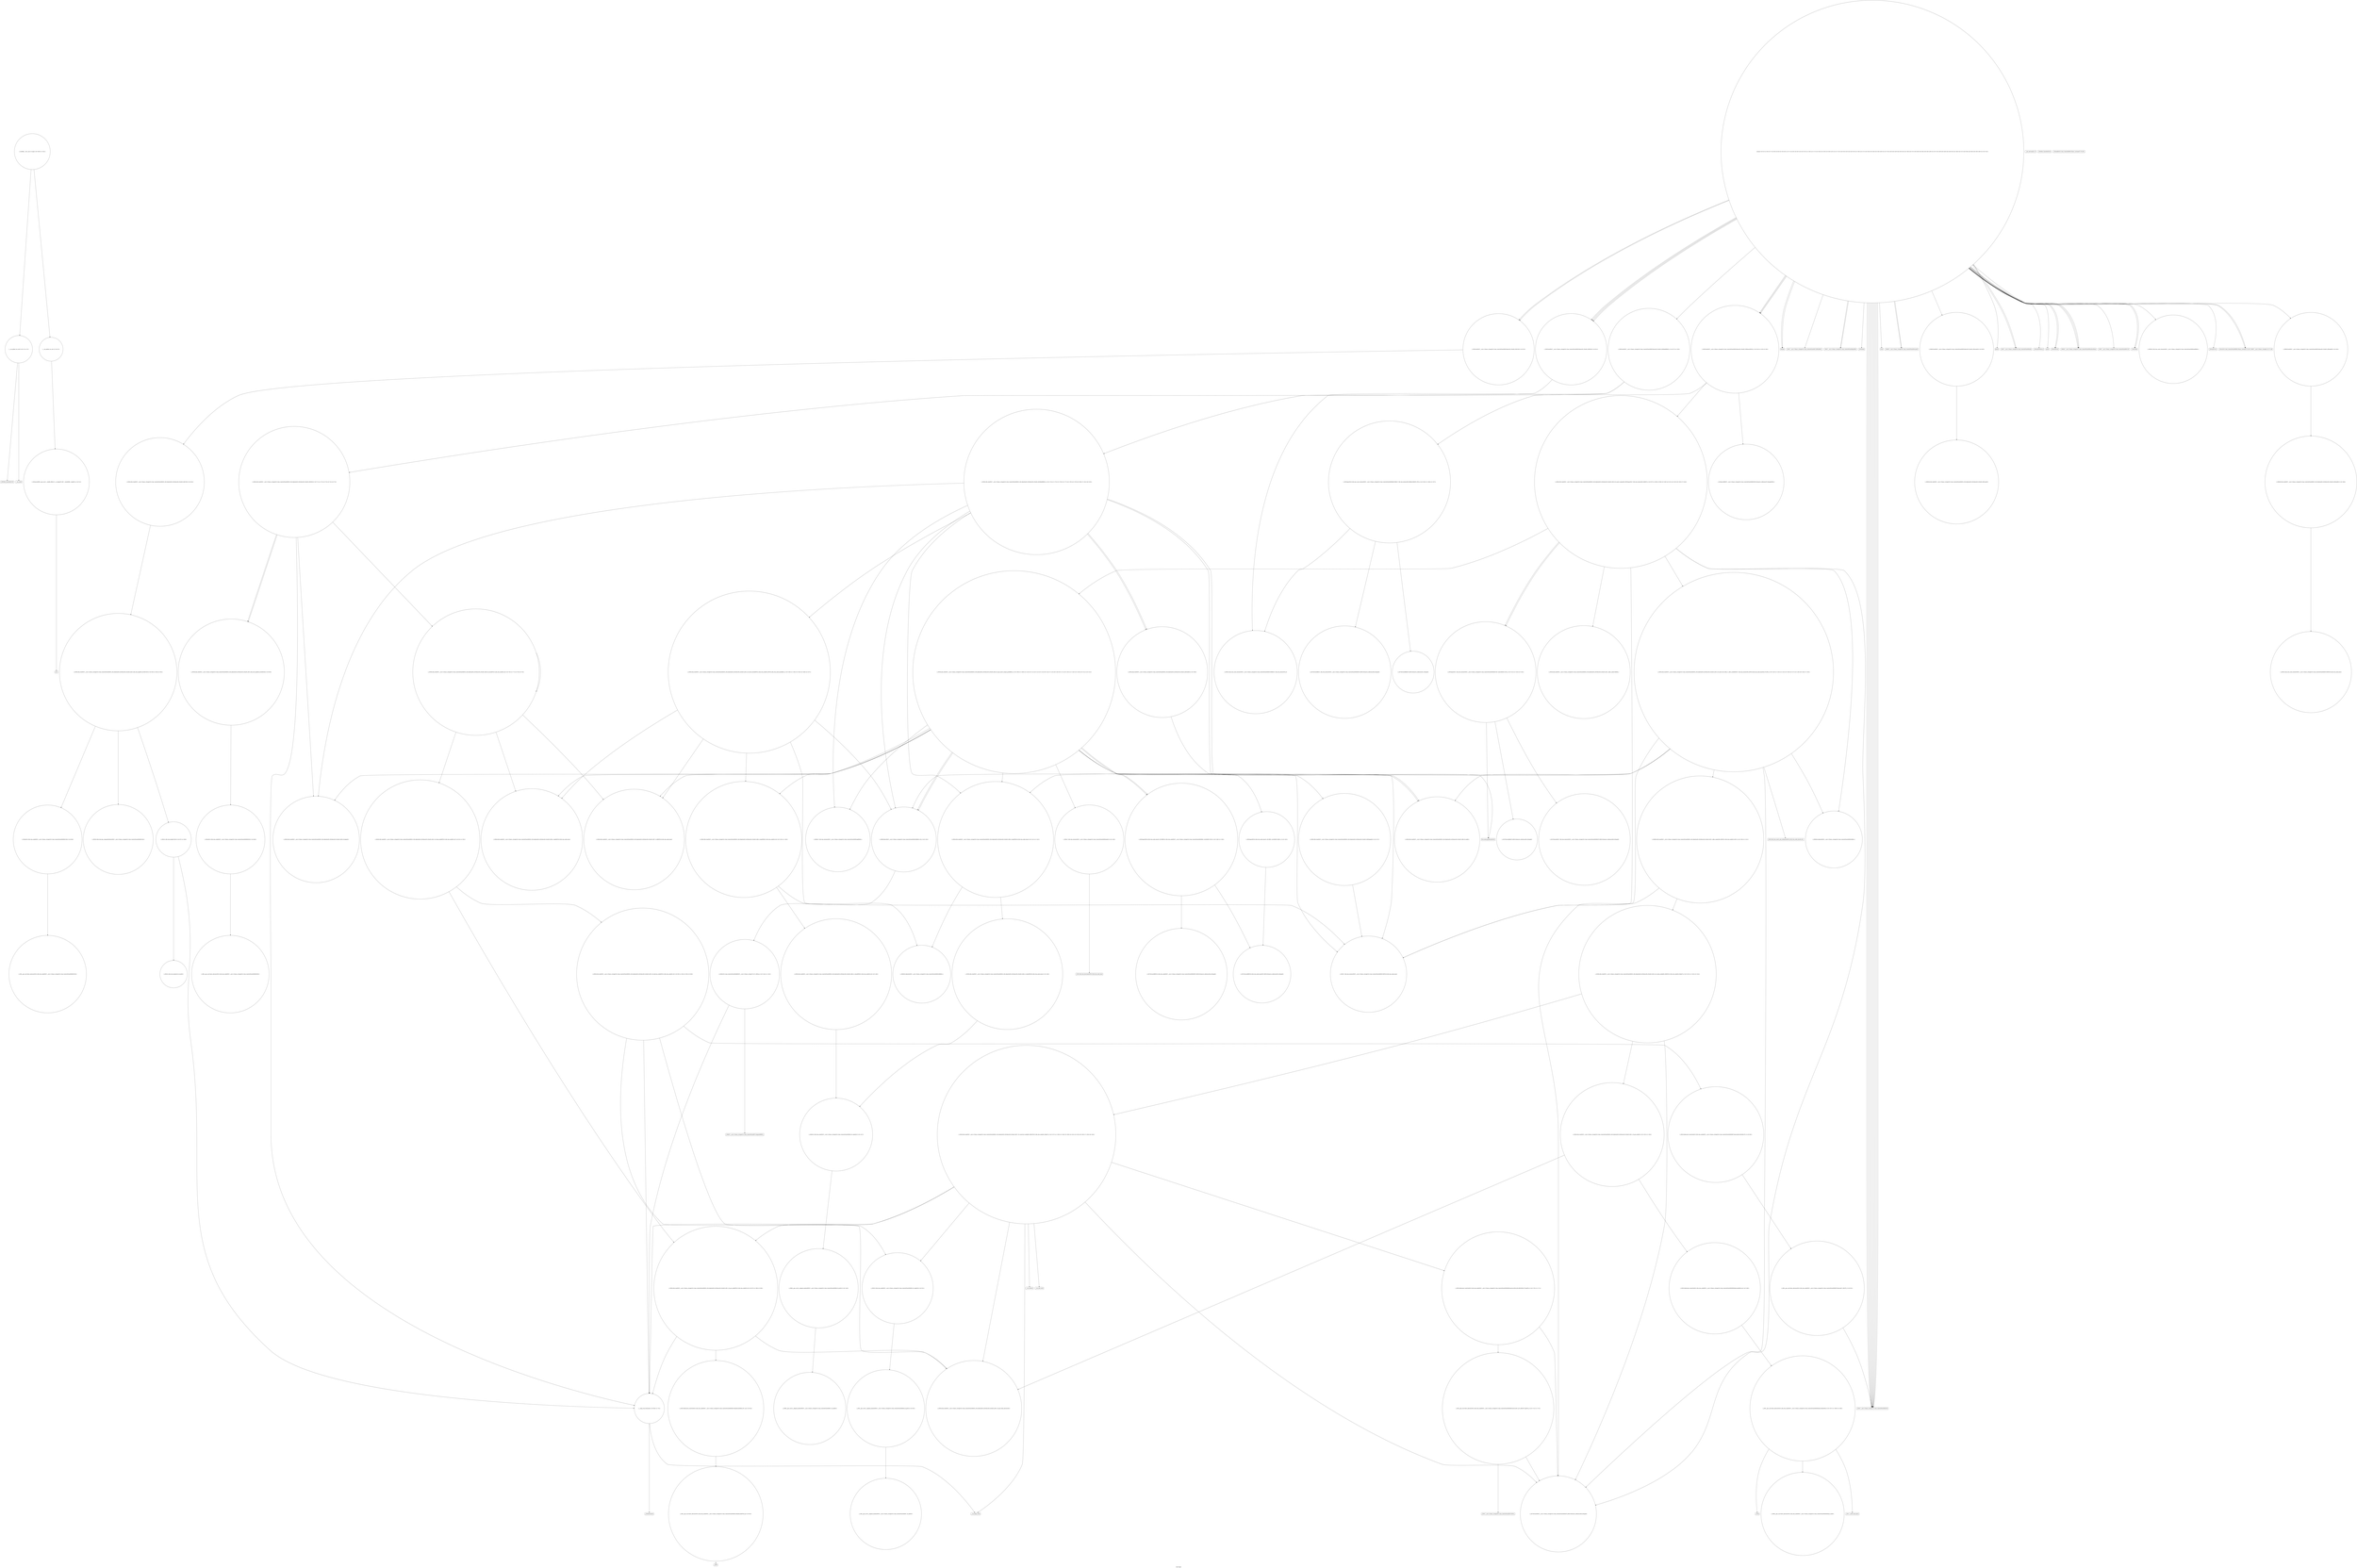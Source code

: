 digraph "Call Graph" {
	label="Call Graph";

	Node0x5605633444c0 [shape=record,shape=circle,label="{__cxx_global_var_init|{<s0>1|<s1>2}}"];
	Node0x5605633444c0:s0 -> Node0x560563344540[color=black];
	Node0x5605633444c0:s1 -> Node0x5605635314b0[color=black];
	Node0x560563535050 [shape=record,shape=circle,label="{_ZSt7forwardIRPSt13_Rb_tree_nodeINSt7__cxx1112basic_stringIcSt11char_traitsIcESaIcEEEEEOT_RNSt16remove_referenceISA_E4typeE}"];
	Node0x5605635316b0 [shape=record,shape=Mrecord,label="{freopen}"];
	Node0x560563532bb0 [shape=record,shape=circle,label="{_ZNSt8_Rb_treeINSt7__cxx1112basic_stringIcSt11char_traitsIcESaIcEEES5_St9_IdentityIS5_ESt4lessIS5_ESaIS5_EE11_M_get_nodeEv|{<s0>155|<s1>156}}"];
	Node0x560563532bb0:s0 -> Node0x560563533e50[color=black];
	Node0x560563532bb0:s1 -> Node0x560563532cb0[color=black];
	Node0x560563531a30 [shape=record,shape=Mrecord,label="{_ZNSt7__cxx1112basic_stringIcSt11char_traitsIcESaIcEEC1EPKcRKS3_}"];
	Node0x560563532f30 [shape=record,shape=circle,label="{_ZNSt16allocator_traitsISaISt13_Rb_tree_nodeINSt7__cxx1112basic_stringIcSt11char_traitsIcESaIcEEEEEE9constructIS6_JS6_EEEvRS8_PT_DpOT0_|{<s0>170|<s1>171}}"];
	Node0x560563532f30:s0 -> Node0x5605635346d0[color=black];
	Node0x560563532f30:s1 -> Node0x5605635330b0[color=black];
	Node0x560563531db0 [shape=record,shape=Mrecord,label="{_ZNSt7__cxx1112basic_stringIcSt11char_traitsIcESaIcEEpLEPKc}"];
	Node0x5605635332b0 [shape=record,shape=circle,label="{_ZSt7forwardIbEOT_RNSt16remove_referenceIS0_E4typeE}"];
	Node0x560563532130 [shape=record,shape=Mrecord,label="{_ZNSolsEm}"];
	Node0x560563533630 [shape=record,shape=circle,label="{_ZNKSt8_Rb_treeINSt7__cxx1112basic_stringIcSt11char_traitsIcESaIcEEES5_St9_IdentityIS5_ESt4lessIS5_ESaIS5_EE3endEv|{<s0>189}}"];
	Node0x560563533630:s0 -> Node0x5605635336b0[color=black];
	Node0x5605635324b0 [shape=record,shape=circle,label="{_ZNSt8_Rb_treeINSt7__cxx1112basic_stringIcSt11char_traitsIcESaIcEEES5_St9_IdentityIS5_ESt4lessIS5_ESaIS5_EE13_Rb_tree_implIS9_Lb1EEC2Ev|{<s0>63|<s1>64|<s2>65}}"];
	Node0x5605635324b0:s0 -> Node0x560563532530[color=black];
	Node0x5605635324b0:s1 -> Node0x5605635325b0[color=black];
	Node0x5605635324b0:s2 -> Node0x560563532630[color=black];
	Node0x560563532830 [shape=record,shape=Mrecord,label="{__cxa_begin_catch}"];
	Node0x560563533bd0 [shape=record,shape=circle,label="{_ZNSt8_Rb_treeINSt7__cxx1112basic_stringIcSt11char_traitsIcESaIcEEES5_St9_IdentityIS5_ESt4lessIS5_ESaIS5_EE7_S_leftEPSt18_Rb_tree_node_base}"];
	Node0x560563533f50 [shape=record,shape=circle,label="{_ZN9__gnu_cxx13new_allocatorISt13_Rb_tree_nodeINSt7__cxx1112basic_stringIcSt11char_traitsIcESaIcEEEEE7destroyIS7_EEvPT_|{<s0>92}}"];
	Node0x560563533f50:s0 -> Node0x560563531b30[color=black];
	Node0x5605635342d0 [shape=record,shape=circle,label="{_ZN9__gnu_cxx13new_allocatorISt13_Rb_tree_nodeINSt7__cxx1112basic_stringIcSt11char_traitsIcESaIcEEEEED2Ev}"];
	Node0x560563534650 [shape=record,shape=circle,label="{_ZNSt8_Rb_treeINSt7__cxx1112basic_stringIcSt11char_traitsIcESaIcEEES5_St9_IdentityIS5_ESt4lessIS5_ESaIS5_EE10_M_insert_IS5_NSB_11_Alloc_nodeEEESt17_Rb_tree_iteratorIS5_EPSt18_Rb_tree_node_baseSH_OT_RT0_|{<s0>123|<s1>124|<s2>125|<s3>126|<s4>127|<s5>128|<s6>129|<s7>130}}"];
	Node0x560563534650:s0 -> Node0x560563534850[color=black];
	Node0x560563534650:s1 -> Node0x560563534550[color=black];
	Node0x560563534650:s2 -> Node0x560563534bd0[color=black];
	Node0x560563534650:s3 -> Node0x5605635348d0[color=black];
	Node0x560563534650:s4 -> Node0x5605635346d0[color=black];
	Node0x560563534650:s5 -> Node0x560563535250[color=black];
	Node0x560563534650:s6 -> Node0x5605635352d0[color=black];
	Node0x560563534650:s7 -> Node0x5605635347d0[color=black];
	Node0x5605635349d0 [shape=record,shape=circle,label="{_ZNKSt17_Rb_tree_iteratorINSt7__cxx1112basic_stringIcSt11char_traitsIcESaIcEEEEeqERKS6_}"];
	Node0x560563534d50 [shape=record,shape=Mrecord,label="{_ZNKSt7__cxx1112basic_stringIcSt11char_traitsIcESaIcEE7compareERKS4_}"];
	Node0x560563344540 [shape=record,shape=Mrecord,label="{_ZNSt8ios_base4InitC1Ev}"];
	Node0x5605635350d0 [shape=record,shape=circle,label="{_ZSt7forwardIRPSt18_Rb_tree_node_baseEOT_RNSt16remove_referenceIS3_E4typeE}"];
	Node0x560563531730 [shape=record,shape=Mrecord,label="{scanf}"];
	Node0x560563532c30 [shape=record,shape=circle,label="{_ZNSt8_Rb_treeINSt7__cxx1112basic_stringIcSt11char_traitsIcESaIcEEES5_St9_IdentityIS5_ESt4lessIS5_ESaIS5_EE17_M_construct_nodeIJS5_EEEvPSt13_Rb_tree_nodeIS5_EDpOT_|{<s0>157|<s1>158|<s2>159|<s3>160|<s4>161|<s5>162|<s6>163|<s7>164|<s8>165}}"];
	Node0x560563532c30:s0 -> Node0x560563533e50[color=black];
	Node0x560563532c30:s1 -> Node0x560563533ed0[color=black];
	Node0x560563532c30:s2 -> Node0x5605635346d0[color=black];
	Node0x560563532c30:s3 -> Node0x560563532f30[color=black];
	Node0x560563532c30:s4 -> Node0x560563532830[color=black];
	Node0x560563532c30:s5 -> Node0x560563533d50[color=black];
	Node0x560563532c30:s6 -> Node0x560563532fb0[color=black];
	Node0x560563532c30:s7 -> Node0x560563533030[color=black];
	Node0x560563532c30:s8 -> Node0x5605635327b0[color=black];
	Node0x560563531ab0 [shape=record,shape=Mrecord,label="{__gxx_personality_v0}"];
	Node0x560563532fb0 [shape=record,shape=Mrecord,label="{__cxa_rethrow}"];
	Node0x560563531e30 [shape=record,shape=Mrecord,label="{_ZNKSt7__cxx1112basic_stringIcSt11char_traitsIcESaIcEE4sizeEv}"];
	Node0x560563533330 [shape=record,shape=circle,label="{_ZSt7forwardIRSt17_Rb_tree_iteratorINSt7__cxx1112basic_stringIcSt11char_traitsIcESaIcEEEEEOT_RNSt16remove_referenceIS9_E4typeE}"];
	Node0x5605635321b0 [shape=record,shape=circle,label="{_ZNKSt3setINSt7__cxx1112basic_stringIcSt11char_traitsIcESaIcEEESt4lessIS5_ESaIS5_EE4sizeEv|{<s0>60}}"];
	Node0x5605635321b0:s0 -> Node0x560563533730[color=black];
	Node0x5605635336b0 [shape=record,shape=circle,label="{_ZNSt23_Rb_tree_const_iteratorINSt7__cxx1112basic_stringIcSt11char_traitsIcESaIcEEEEC2EPKSt18_Rb_tree_node_base}"];
	Node0x560563532530 [shape=record,shape=circle,label="{_ZNSaISt13_Rb_tree_nodeINSt7__cxx1112basic_stringIcSt11char_traitsIcESaIcEEEEEC2Ev|{<s0>66}}"];
	Node0x560563532530:s0 -> Node0x5605635326b0[color=black];
	Node0x5605635328b0 [shape=record,shape=Mrecord,label="{_ZSt9terminatev}"];
	Node0x560563533c50 [shape=record,shape=circle,label="{_ZNSt8_Rb_treeINSt7__cxx1112basic_stringIcSt11char_traitsIcESaIcEEES5_St9_IdentityIS5_ESt4lessIS5_ESaIS5_EE12_M_drop_nodeEPSt13_Rb_tree_nodeIS5_E|{<s0>81|<s1>82}}"];
	Node0x560563533c50:s0 -> Node0x560563533cd0[color=black];
	Node0x560563533c50:s1 -> Node0x560563533d50[color=black];
	Node0x560563533fd0 [shape=record,shape=circle,label="{_ZN9__gnu_cxx16__aligned_membufINSt7__cxx1112basic_stringIcSt11char_traitsIcESaIcEEEE6_M_ptrEv|{<s0>93}}"];
	Node0x560563533fd0:s0 -> Node0x560563534050[color=black];
	Node0x560563534350 [shape=record,shape=circle,label="{_ZNSt8_Rb_treeINSt7__cxx1112basic_stringIcSt11char_traitsIcESaIcEEES5_St9_IdentityIS5_ESt4lessIS5_ESaIS5_EE16_M_insert_uniqueIS5_EESt4pairISt17_Rb_tree_iteratorIS5_EbEOT_|{<s0>97|<s1>98|<s2>99|<s3>100|<s4>101|<s5>102|<s6>103|<s7>104}}"];
	Node0x560563534350:s0 -> Node0x560563534550[color=black];
	Node0x560563534350:s1 -> Node0x5605635344d0[color=black];
	Node0x560563534350:s2 -> Node0x5605635345d0[color=black];
	Node0x560563534350:s3 -> Node0x5605635346d0[color=black];
	Node0x560563534350:s4 -> Node0x560563534650[color=black];
	Node0x560563534350:s5 -> Node0x560563534750[color=black];
	Node0x560563534350:s6 -> Node0x5605635347d0[color=black];
	Node0x560563534350:s7 -> Node0x560563534750[color=black];
	Node0x5605635346d0 [shape=record,shape=circle,label="{_ZSt7forwardINSt7__cxx1112basic_stringIcSt11char_traitsIcESaIcEEEEOT_RNSt16remove_referenceIS6_E4typeE}"];
	Node0x560563534a50 [shape=record,shape=circle,label="{_ZNSt8_Rb_treeINSt7__cxx1112basic_stringIcSt11char_traitsIcESaIcEEES5_St9_IdentityIS5_ESt4lessIS5_ESaIS5_EE5beginEv|{<s0>137}}"];
	Node0x560563534a50:s0 -> Node0x5605635347d0[color=black];
	Node0x560563534dd0 [shape=record,shape=circle,label="{_ZNKSt9_IdentityINSt7__cxx1112basic_stringIcSt11char_traitsIcESaIcEEEEclERKS5_}"];
	Node0x560563531430 [shape=record,shape=Mrecord,label="{_ZNSt8ios_base4InitD1Ev}"];
	Node0x560563535150 [shape=record,shape=Mrecord,label="{_ZSt18_Rb_tree_decrementPSt18_Rb_tree_node_base}"];
	Node0x5605635317b0 [shape=record,shape=Mrecord,label="{fprintf}"];
	Node0x560563532cb0 [shape=record,shape=circle,label="{_ZNSt16allocator_traitsISaISt13_Rb_tree_nodeINSt7__cxx1112basic_stringIcSt11char_traitsIcESaIcEEEEEE8allocateERS8_m|{<s0>166}}"];
	Node0x560563532cb0:s0 -> Node0x560563532d30[color=black];
	Node0x560563531b30 [shape=record,shape=Mrecord,label="{_ZNSt7__cxx1112basic_stringIcSt11char_traitsIcESaIcEED1Ev}"];
	Node0x560563533030 [shape=record,shape=Mrecord,label="{__cxa_end_catch}"];
	Node0x560563531eb0 [shape=record,shape=Mrecord,label="{_ZNSt7__cxx1112basic_stringIcSt11char_traitsIcESaIcEEixEm}"];
	Node0x5605635333b0 [shape=record,shape=circle,label="{_ZNSt23_Rb_tree_const_iteratorINSt7__cxx1112basic_stringIcSt11char_traitsIcESaIcEEEEC2ERKSt17_Rb_tree_iteratorIS5_E}"];
	Node0x560563532230 [shape=record,shape=Mrecord,label="{_ZNSolsEPFRSoS_E}"];
	Node0x560563533730 [shape=record,shape=circle,label="{_ZNKSt8_Rb_treeINSt7__cxx1112basic_stringIcSt11char_traitsIcESaIcEEES5_St9_IdentityIS5_ESt4lessIS5_ESaIS5_EE4sizeEv}"];
	Node0x5605635325b0 [shape=record,shape=circle,label="{_ZNSt20_Rb_tree_key_compareISt4lessINSt7__cxx1112basic_stringIcSt11char_traitsIcESaIcEEEEEC2Ev}"];
	Node0x560563532930 [shape=record,shape=circle,label="{_ZNSt8_Rb_treeINSt7__cxx1112basic_stringIcSt11char_traitsIcESaIcEEES5_St9_IdentityIS5_ESt4lessIS5_ESaIS5_EED2Ev|{<s0>71|<s1>72|<s2>73|<s3>74|<s4>75}}"];
	Node0x560563532930:s0 -> Node0x560563532a30[color=black];
	Node0x560563532930:s1 -> Node0x5605635329b0[color=black];
	Node0x560563532930:s2 -> Node0x560563532ab0[color=black];
	Node0x560563532930:s3 -> Node0x560563532ab0[color=black];
	Node0x560563532930:s4 -> Node0x5605635327b0[color=black];
	Node0x560563533cd0 [shape=record,shape=circle,label="{_ZNSt8_Rb_treeINSt7__cxx1112basic_stringIcSt11char_traitsIcESaIcEEES5_St9_IdentityIS5_ESt4lessIS5_ESaIS5_EE15_M_destroy_nodeEPSt13_Rb_tree_nodeIS5_E|{<s0>83|<s1>84|<s2>85|<s3>86}}"];
	Node0x560563533cd0:s0 -> Node0x560563533e50[color=black];
	Node0x560563533cd0:s1 -> Node0x560563533ed0[color=black];
	Node0x560563533cd0:s2 -> Node0x560563533dd0[color=black];
	Node0x560563533cd0:s3 -> Node0x5605635327b0[color=black];
	Node0x560563534050 [shape=record,shape=circle,label="{_ZN9__gnu_cxx16__aligned_membufINSt7__cxx1112basic_stringIcSt11char_traitsIcESaIcEEEE7_M_addrEv}"];
	Node0x5605635343d0 [shape=record,shape=circle,label="{_ZSt4moveIRNSt7__cxx1112basic_stringIcSt11char_traitsIcESaIcEEEEONSt16remove_referenceIT_E4typeEOS8_}"];
	Node0x560563534750 [shape=record,shape=circle,label="{_ZNSt4pairISt17_Rb_tree_iteratorINSt7__cxx1112basic_stringIcSt11char_traitsIcESaIcEEEEbEC2IS7_bLb1EEEOT_OT0_|{<s0>131|<s1>132|<s2>133}}"];
	Node0x560563534750:s0 -> Node0x5605635331b0[color=black];
	Node0x560563534750:s1 -> Node0x560563533230[color=black];
	Node0x560563534750:s2 -> Node0x5605635332b0[color=black];
	Node0x560563534ad0 [shape=record,shape=circle,label="{_ZNSt4pairIPSt18_Rb_tree_node_baseS1_EC2IRPSt13_Rb_tree_nodeINSt7__cxx1112basic_stringIcSt11char_traitsIcESaIcEEEERS1_Lb1EEEOT_OT0_|{<s0>138|<s1>139}}"];
	Node0x560563534ad0:s0 -> Node0x560563535050[color=black];
	Node0x560563534ad0:s1 -> Node0x5605635350d0[color=black];
	Node0x560563534e50 [shape=record,shape=circle,label="{_ZNSt8_Rb_treeINSt7__cxx1112basic_stringIcSt11char_traitsIcESaIcEEES5_St9_IdentityIS5_ESt4lessIS5_ESaIS5_EE8_S_valueEPKSt13_Rb_tree_nodeIS5_E|{<s0>146}}"];
	Node0x560563534e50:s0 -> Node0x560563534ed0[color=black];
	Node0x5605635314b0 [shape=record,shape=Mrecord,label="{__cxa_atexit}"];
	Node0x5605635351d0 [shape=record,shape=circle,label="{_ZNSt8_Rb_treeINSt7__cxx1112basic_stringIcSt11char_traitsIcESaIcEEES5_St9_IdentityIS5_ESt4lessIS5_ESaIS5_EE8_S_valueEPKSt18_Rb_tree_node_base|{<s0>149}}"];
	Node0x5605635351d0:s0 -> Node0x560563534ed0[color=black];
	Node0x560563531830 [shape=record,shape=Mrecord,label="{printf}"];
	Node0x560563532d30 [shape=record,shape=circle,label="{_ZN9__gnu_cxx13new_allocatorISt13_Rb_tree_nodeINSt7__cxx1112basic_stringIcSt11char_traitsIcESaIcEEEEE8allocateEmPKv|{<s0>167|<s1>168|<s2>169}}"];
	Node0x560563532d30:s0 -> Node0x560563532db0[color=black];
	Node0x560563532d30:s1 -> Node0x560563532e30[color=black];
	Node0x560563532d30:s2 -> Node0x560563532eb0[color=black];
	Node0x560563531bb0 [shape=record,shape=Mrecord,label="{_ZNSaIcED1Ev}"];
	Node0x5605635330b0 [shape=record,shape=circle,label="{_ZN9__gnu_cxx13new_allocatorISt13_Rb_tree_nodeINSt7__cxx1112basic_stringIcSt11char_traitsIcESaIcEEEEE9constructIS7_JS7_EEEvPT_DpOT0_|{<s0>172|<s1>173}}"];
	Node0x5605635330b0:s0 -> Node0x5605635346d0[color=black];
	Node0x5605635330b0:s1 -> Node0x560563533130[color=black];
	Node0x560563531f30 [shape=record,shape=Mrecord,label="{_ZNKSt7__cxx1112basic_stringIcSt11char_traitsIcESaIcEE6substrEmm}"];
	Node0x560563533430 [shape=record,shape=circle,label="{_ZSt7forwardIRbEOT_RNSt16remove_referenceIS1_E4typeE}"];
	Node0x5605635322b0 [shape=record,shape=Mrecord,label="{_ZSt4endlIcSt11char_traitsIcEERSt13basic_ostreamIT_T0_ES6_}"];
	Node0x5605635337b0 [shape=record,shape=circle,label="{_GLOBAL__sub_I_jzd_0_0.cpp|{<s0>190|<s1>191}}"];
	Node0x5605635337b0:s0 -> Node0x5605633444c0[color=black];
	Node0x5605635337b0:s1 -> Node0x560563531530[color=black];
	Node0x560563532630 [shape=record,shape=circle,label="{_ZNSt15_Rb_tree_headerC2Ev|{<s0>67|<s1>68}}"];
	Node0x560563532630:s0 -> Node0x560563532730[color=black];
	Node0x560563532630:s1 -> Node0x5605635327b0[color=black];
	Node0x5605635329b0 [shape=record,shape=circle,label="{_ZNSt8_Rb_treeINSt7__cxx1112basic_stringIcSt11char_traitsIcESaIcEEES5_St9_IdentityIS5_ESt4lessIS5_ESaIS5_EE8_M_eraseEPSt13_Rb_tree_nodeIS5_E|{<s0>76|<s1>77|<s2>78|<s3>79}}"];
	Node0x5605635329b0:s0 -> Node0x560563533b50[color=black];
	Node0x5605635329b0:s1 -> Node0x5605635329b0[color=black];
	Node0x5605635329b0:s2 -> Node0x560563533bd0[color=black];
	Node0x5605635329b0:s3 -> Node0x560563533c50[color=black];
	Node0x560563533d50 [shape=record,shape=circle,label="{_ZNSt8_Rb_treeINSt7__cxx1112basic_stringIcSt11char_traitsIcESaIcEEES5_St9_IdentityIS5_ESt4lessIS5_ESaIS5_EE11_M_put_nodeEPSt13_Rb_tree_nodeIS5_E|{<s0>87|<s1>88|<s2>89}}"];
	Node0x560563533d50:s0 -> Node0x560563533e50[color=black];
	Node0x560563533d50:s1 -> Node0x5605635340d0[color=black];
	Node0x560563533d50:s2 -> Node0x5605635327b0[color=black];
	Node0x5605635340d0 [shape=record,shape=circle,label="{_ZNSt16allocator_traitsISaISt13_Rb_tree_nodeINSt7__cxx1112basic_stringIcSt11char_traitsIcESaIcEEEEEE10deallocateERS8_PS7_m|{<s0>94}}"];
	Node0x5605635340d0:s0 -> Node0x560563534150[color=black];
	Node0x560563534450 [shape=record,shape=circle,label="{_ZNSt4pairISt23_Rb_tree_const_iteratorINSt7__cxx1112basic_stringIcSt11char_traitsIcESaIcEEEEbEC2IRSt17_Rb_tree_iteratorIS6_ERbLb1EEEOT_OT0_|{<s0>105|<s1>106|<s2>107}}"];
	Node0x560563534450:s0 -> Node0x560563533330[color=black];
	Node0x560563534450:s1 -> Node0x5605635333b0[color=black];
	Node0x560563534450:s2 -> Node0x560563533430[color=black];
	Node0x5605635347d0 [shape=record,shape=circle,label="{_ZNSt17_Rb_tree_iteratorINSt7__cxx1112basic_stringIcSt11char_traitsIcESaIcEEEEC2EPSt18_Rb_tree_node_base}"];
	Node0x560563534b50 [shape=record,shape=circle,label="{_ZNSt17_Rb_tree_iteratorINSt7__cxx1112basic_stringIcSt11char_traitsIcESaIcEEEEmmEv|{<s0>140}}"];
	Node0x560563534b50:s0 -> Node0x560563535150[color=black];
	Node0x560563534ed0 [shape=record,shape=circle,label="{_ZNKSt13_Rb_tree_nodeINSt7__cxx1112basic_stringIcSt11char_traitsIcESaIcEEEE9_M_valptrEv|{<s0>147}}"];
	Node0x560563534ed0:s0 -> Node0x560563534f50[color=black];
	Node0x560563531530 [shape=record,shape=circle,label="{__cxx_global_var_init.1|{<s0>3}}"];
	Node0x560563531530:s0 -> Node0x5605635315b0[color=black];
	Node0x560563535250 [shape=record,shape=circle,label="{_ZNKSt8_Rb_treeINSt7__cxx1112basic_stringIcSt11char_traitsIcESaIcEEES5_St9_IdentityIS5_ESt4lessIS5_ESaIS5_EE11_Alloc_nodeclIS5_EEPSt13_Rb_tree_nodeIS5_EOT_|{<s0>150|<s1>151}}"];
	Node0x560563535250:s0 -> Node0x5605635346d0[color=black];
	Node0x560563535250:s1 -> Node0x560563532b30[color=black];
	Node0x5605635318b0 [shape=record,shape=circle,label="{_ZNSt3setINSt7__cxx1112basic_stringIcSt11char_traitsIcESaIcEEESt4lessIS5_ESaIS5_EEC2Ev|{<s0>53}}"];
	Node0x5605635318b0:s0 -> Node0x560563532430[color=black];
	Node0x560563532db0 [shape=record,shape=circle,label="{_ZNK9__gnu_cxx13new_allocatorISt13_Rb_tree_nodeINSt7__cxx1112basic_stringIcSt11char_traitsIcESaIcEEEEE8max_sizeEv}"];
	Node0x560563531c30 [shape=record,shape=Mrecord,label="{_ZNSt7__cxx1112basic_stringIcSt11char_traitsIcESaIcEEC1Ev}"];
	Node0x560563533130 [shape=record,shape=Mrecord,label="{_ZNSt7__cxx1112basic_stringIcSt11char_traitsIcESaIcEEC1EOS4_}"];
	Node0x560563531fb0 [shape=record,shape=circle,label="{_ZNSt3setINSt7__cxx1112basic_stringIcSt11char_traitsIcESaIcEEESt4lessIS5_ESaIS5_EE4findERKS5_|{<s0>57|<s1>58}}"];
	Node0x560563531fb0:s0 -> Node0x5605635334b0[color=black];
	Node0x560563531fb0:s1 -> Node0x5605635333b0[color=black];
	Node0x5605635334b0 [shape=record,shape=circle,label="{_ZNSt8_Rb_treeINSt7__cxx1112basic_stringIcSt11char_traitsIcESaIcEEES5_St9_IdentityIS5_ESt4lessIS5_ESaIS5_EE4findERKS5_|{<s0>174|<s1>175|<s2>176|<s3>177|<s4>178|<s5>179|<s6>180|<s7>181|<s8>182}}"];
	Node0x5605635334b0:s0 -> Node0x560563532a30[color=black];
	Node0x5605635334b0:s1 -> Node0x560563534850[color=black];
	Node0x5605635334b0:s2 -> Node0x560563533530[color=black];
	Node0x5605635334b0:s3 -> Node0x5605635335b0[color=black];
	Node0x5605635334b0:s4 -> Node0x5605635349d0[color=black];
	Node0x5605635334b0:s5 -> Node0x560563534bd0[color=black];
	Node0x5605635334b0:s6 -> Node0x5605635348d0[color=black];
	Node0x5605635334b0:s7 -> Node0x5605635335b0[color=black];
	Node0x5605635334b0:s8 -> Node0x560563533230[color=black];
	Node0x560563532330 [shape=record,shape=circle,label="{_ZNSt3setINSt7__cxx1112basic_stringIcSt11char_traitsIcESaIcEEESt4lessIS5_ESaIS5_EED2Ev|{<s0>61}}"];
	Node0x560563532330:s0 -> Node0x560563532930[color=black];
	Node0x5605635326b0 [shape=record,shape=circle,label="{_ZN9__gnu_cxx13new_allocatorISt13_Rb_tree_nodeINSt7__cxx1112basic_stringIcSt11char_traitsIcESaIcEEEEEC2Ev}"];
	Node0x560563532a30 [shape=record,shape=circle,label="{_ZNSt8_Rb_treeINSt7__cxx1112basic_stringIcSt11char_traitsIcESaIcEEES5_St9_IdentityIS5_ESt4lessIS5_ESaIS5_EE8_M_beginEv}"];
	Node0x560563533dd0 [shape=record,shape=circle,label="{_ZNSt16allocator_traitsISaISt13_Rb_tree_nodeINSt7__cxx1112basic_stringIcSt11char_traitsIcESaIcEEEEEE7destroyIS6_EEvRS8_PT_|{<s0>90}}"];
	Node0x560563533dd0:s0 -> Node0x560563533f50[color=black];
	Node0x560563534150 [shape=record,shape=circle,label="{_ZN9__gnu_cxx13new_allocatorISt13_Rb_tree_nodeINSt7__cxx1112basic_stringIcSt11char_traitsIcESaIcEEEEE10deallocateEPS8_m|{<s0>95}}"];
	Node0x560563534150:s0 -> Node0x5605635341d0[color=black];
	Node0x5605635344d0 [shape=record,shape=circle,label="{_ZNSt8_Rb_treeINSt7__cxx1112basic_stringIcSt11char_traitsIcESaIcEEES5_St9_IdentityIS5_ESt4lessIS5_ESaIS5_EE24_M_get_insert_unique_posERKS5_|{<s0>108|<s1>109|<s2>110|<s3>111|<s4>112|<s5>113|<s6>114|<s7>115|<s8>116|<s9>117|<s10>118|<s11>119|<s12>120|<s13>121|<s14>122}}"];
	Node0x5605635344d0:s0 -> Node0x560563532a30[color=black];
	Node0x5605635344d0:s1 -> Node0x560563534850[color=black];
	Node0x5605635344d0:s2 -> Node0x560563534950[color=black];
	Node0x5605635344d0:s3 -> Node0x5605635348d0[color=black];
	Node0x5605635344d0:s4 -> Node0x560563533bd0[color=black];
	Node0x5605635344d0:s5 -> Node0x560563533b50[color=black];
	Node0x5605635344d0:s6 -> Node0x5605635347d0[color=black];
	Node0x5605635344d0:s7 -> Node0x560563534a50[color=black];
	Node0x5605635344d0:s8 -> Node0x5605635349d0[color=black];
	Node0x5605635344d0:s9 -> Node0x560563534ad0[color=black];
	Node0x5605635344d0:s10 -> Node0x560563534b50[color=black];
	Node0x5605635344d0:s11 -> Node0x560563534bd0[color=black];
	Node0x5605635344d0:s12 -> Node0x5605635348d0[color=black];
	Node0x5605635344d0:s13 -> Node0x560563534ad0[color=black];
	Node0x5605635344d0:s14 -> Node0x560563534c50[color=black];
	Node0x560563534850 [shape=record,shape=circle,label="{_ZNSt8_Rb_treeINSt7__cxx1112basic_stringIcSt11char_traitsIcESaIcEEES5_St9_IdentityIS5_ESt4lessIS5_ESaIS5_EE6_M_endEv}"];
	Node0x560563534bd0 [shape=record,shape=circle,label="{_ZNSt8_Rb_treeINSt7__cxx1112basic_stringIcSt11char_traitsIcESaIcEEES5_St9_IdentityIS5_ESt4lessIS5_ESaIS5_EE6_S_keyEPKSt18_Rb_tree_node_base|{<s0>141|<s1>142}}"];
	Node0x560563534bd0:s0 -> Node0x5605635351d0[color=black];
	Node0x560563534bd0:s1 -> Node0x560563534dd0[color=black];
	Node0x560563534f50 [shape=record,shape=circle,label="{_ZNK9__gnu_cxx16__aligned_membufINSt7__cxx1112basic_stringIcSt11char_traitsIcESaIcEEEE6_M_ptrEv|{<s0>148}}"];
	Node0x560563534f50:s0 -> Node0x560563534fd0[color=black];
	Node0x5605635315b0 [shape=record,shape=circle,label="{_ZSt4acosIiEN9__gnu_cxx11__enable_ifIXsr12__is_integerIT_EE7__valueEdE6__typeES2_|{<s0>4}}"];
	Node0x5605635315b0:s0 -> Node0x5605635323b0[color=black];
	Node0x5605635352d0 [shape=record,shape=Mrecord,label="{_ZSt29_Rb_tree_insert_and_rebalancebPSt18_Rb_tree_node_baseS0_RS_}"];
	Node0x560563531930 [shape=record,shape=circle,label="{_ZNSt3setINSt7__cxx1112basic_stringIcSt11char_traitsIcESaIcEEESt4lessIS5_ESaIS5_EE6insertEOS5_|{<s0>54|<s1>55|<s2>56}}"];
	Node0x560563531930:s0 -> Node0x5605635343d0[color=black];
	Node0x560563531930:s1 -> Node0x560563534350[color=black];
	Node0x560563531930:s2 -> Node0x560563534450[color=black];
	Node0x560563532e30 [shape=record,shape=Mrecord,label="{_ZSt17__throw_bad_allocv}"];
	Node0x560563531cb0 [shape=record,shape=Mrecord,label="{_ZNSirsERi}"];
	Node0x5605635331b0 [shape=record,shape=circle,label="{_ZSt7forwardISt17_Rb_tree_iteratorINSt7__cxx1112basic_stringIcSt11char_traitsIcESaIcEEEEEOT_RNSt16remove_referenceIS8_E4typeE}"];
	Node0x560563532030 [shape=record,shape=circle,label="{_ZNKSt23_Rb_tree_const_iteratorINSt7__cxx1112basic_stringIcSt11char_traitsIcESaIcEEEEneERKS6_}"];
	Node0x560563533530 [shape=record,shape=circle,label="{_ZNSt8_Rb_treeINSt7__cxx1112basic_stringIcSt11char_traitsIcESaIcEEES5_St9_IdentityIS5_ESt4lessIS5_ESaIS5_EE14_M_lower_boundEPSt13_Rb_tree_nodeIS5_EPSt18_Rb_tree_node_baseRKS5_|{<s0>183|<s1>184|<s2>185|<s3>186|<s4>187}}"];
	Node0x560563533530:s0 -> Node0x560563534950[color=black];
	Node0x560563533530:s1 -> Node0x5605635348d0[color=black];
	Node0x560563533530:s2 -> Node0x560563533bd0[color=black];
	Node0x560563533530:s3 -> Node0x560563533b50[color=black];
	Node0x560563533530:s4 -> Node0x5605635347d0[color=black];
	Node0x5605635323b0 [shape=record,shape=Mrecord,label="{acos}"];
	Node0x560563532730 [shape=record,shape=circle,label="{_ZNSt15_Rb_tree_header8_M_resetEv}"];
	Node0x560563532ab0 [shape=record,shape=circle,label="{_ZNSt8_Rb_treeINSt7__cxx1112basic_stringIcSt11char_traitsIcESaIcEEES5_St9_IdentityIS5_ESt4lessIS5_ESaIS5_EE13_Rb_tree_implIS9_Lb1EED2Ev|{<s0>80}}"];
	Node0x560563532ab0:s0 -> Node0x560563534250[color=black];
	Node0x560563533e50 [shape=record,shape=circle,label="{_ZNSt8_Rb_treeINSt7__cxx1112basic_stringIcSt11char_traitsIcESaIcEEES5_St9_IdentityIS5_ESt4lessIS5_ESaIS5_EE21_M_get_Node_allocatorEv}"];
	Node0x5605635341d0 [shape=record,shape=Mrecord,label="{_ZdlPv}"];
	Node0x560563534550 [shape=record,shape=circle,label="{_ZNKSt9_IdentityINSt7__cxx1112basic_stringIcSt11char_traitsIcESaIcEEEEclERS5_}"];
	Node0x5605635348d0 [shape=record,shape=circle,label="{_ZNKSt4lessINSt7__cxx1112basic_stringIcSt11char_traitsIcESaIcEEEEclERKS5_S8_|{<s0>134}}"];
	Node0x5605635348d0:s0 -> Node0x560563534cd0[color=black];
	Node0x560563534c50 [shape=record,shape=circle,label="{_ZNSt4pairIPSt18_Rb_tree_node_baseS1_EC2IRS1_Lb1EEEOT_RKS1_|{<s0>143}}"];
	Node0x560563534c50:s0 -> Node0x5605635350d0[color=black];
	Node0x560563534fd0 [shape=record,shape=circle,label="{_ZNK9__gnu_cxx16__aligned_membufINSt7__cxx1112basic_stringIcSt11char_traitsIcESaIcEEEE7_M_addrEv}"];
	Node0x560563531630 [shape=record,shape=circle,label="{main|{<s0>5|<s1>6|<s2>7|<s3>8|<s4>9|<s5>10|<s6>11|<s7>12|<s8>13|<s9>14|<s10>15|<s11>16|<s12>17|<s13>18|<s14>19|<s15>20|<s16>21|<s17>22|<s18>23|<s19>24|<s20>25|<s21>26|<s22>27|<s23>28|<s24>29|<s25>30|<s26>31|<s27>32|<s28>33|<s29>34|<s30>35|<s31>36|<s32>37|<s33>38|<s34>39|<s35>40|<s36>41|<s37>42|<s38>43|<s39>44|<s40>45|<s41>46|<s42>47|<s43>48|<s44>49|<s45>50|<s46>51|<s47>52}}"];
	Node0x560563531630:s0 -> Node0x5605635316b0[color=black];
	Node0x560563531630:s1 -> Node0x5605635316b0[color=black];
	Node0x560563531630:s2 -> Node0x560563531730[color=black];
	Node0x560563531630:s3 -> Node0x5605635317b0[color=black];
	Node0x560563531630:s4 -> Node0x560563531830[color=black];
	Node0x560563531630:s5 -> Node0x5605635318b0[color=black];
	Node0x560563531630:s6 -> Node0x5605635318b0[color=black];
	Node0x560563531630:s7 -> Node0x5605635319b0[color=black];
	Node0x560563531630:s8 -> Node0x560563531a30[color=black];
	Node0x560563531630:s9 -> Node0x560563531930[color=black];
	Node0x560563531630:s10 -> Node0x560563531b30[color=black];
	Node0x560563531630:s11 -> Node0x560563531bb0[color=black];
	Node0x560563531630:s12 -> Node0x560563531c30[color=black];
	Node0x560563531630:s13 -> Node0x560563531cb0[color=black];
	Node0x560563531630:s14 -> Node0x560563531cb0[color=black];
	Node0x560563531630:s15 -> Node0x560563531d30[color=black];
	Node0x560563531630:s16 -> Node0x560563531db0[color=black];
	Node0x560563531630:s17 -> Node0x560563531e30[color=black];
	Node0x560563531630:s18 -> Node0x560563531eb0[color=black];
	Node0x560563531630:s19 -> Node0x560563531f30[color=black];
	Node0x560563531630:s20 -> Node0x560563531930[color=black];
	Node0x560563531630:s21 -> Node0x560563531b30[color=black];
	Node0x560563531630:s22 -> Node0x560563531b30[color=black];
	Node0x560563531630:s23 -> Node0x560563531bb0[color=black];
	Node0x560563531630:s24 -> Node0x560563531b30[color=black];
	Node0x560563531630:s25 -> Node0x560563531d30[color=black];
	Node0x560563531630:s26 -> Node0x560563531db0[color=black];
	Node0x560563531630:s27 -> Node0x560563531e30[color=black];
	Node0x560563531630:s28 -> Node0x560563531eb0[color=black];
	Node0x560563531630:s29 -> Node0x560563531f30[color=black];
	Node0x560563531630:s30 -> Node0x560563531fb0[color=black];
	Node0x560563531630:s31 -> Node0x5605635320b0[color=black];
	Node0x560563531630:s32 -> Node0x560563532030[color=black];
	Node0x560563531630:s33 -> Node0x560563531b30[color=black];
	Node0x560563531630:s34 -> Node0x560563531f30[color=black];
	Node0x560563531630:s35 -> Node0x560563531930[color=black];
	Node0x560563531630:s36 -> Node0x560563531b30[color=black];
	Node0x560563531630:s37 -> Node0x560563531b30[color=black];
	Node0x560563531630:s38 -> Node0x560563531b30[color=black];
	Node0x560563531630:s39 -> Node0x5605635321b0[color=black];
	Node0x560563531630:s40 -> Node0x560563532130[color=black];
	Node0x560563531630:s41 -> Node0x560563532230[color=black];
	Node0x560563531630:s42 -> Node0x560563531b30[color=black];
	Node0x560563531630:s43 -> Node0x560563532330[color=black];
	Node0x560563531630:s44 -> Node0x560563532330[color=black];
	Node0x560563531630:s45 -> Node0x560563531b30[color=black];
	Node0x560563531630:s46 -> Node0x560563532330[color=black];
	Node0x560563531630:s47 -> Node0x560563532330[color=black];
	Node0x560563532b30 [shape=record,shape=circle,label="{_ZNSt8_Rb_treeINSt7__cxx1112basic_stringIcSt11char_traitsIcESaIcEEES5_St9_IdentityIS5_ESt4lessIS5_ESaIS5_EE14_M_create_nodeIJS5_EEEPSt13_Rb_tree_nodeIS5_EDpOT_|{<s0>152|<s1>153|<s2>154}}"];
	Node0x560563532b30:s0 -> Node0x560563532bb0[color=black];
	Node0x560563532b30:s1 -> Node0x5605635346d0[color=black];
	Node0x560563532b30:s2 -> Node0x560563532c30[color=black];
	Node0x5605635319b0 [shape=record,shape=Mrecord,label="{_ZNSaIcEC1Ev}"];
	Node0x560563532eb0 [shape=record,shape=Mrecord,label="{_Znwm}"];
	Node0x560563531d30 [shape=record,shape=Mrecord,label="{_ZStrsIcSt11char_traitsIcESaIcEERSt13basic_istreamIT_T0_ES7_RNSt7__cxx1112basic_stringIS4_S5_T1_EE}"];
	Node0x560563533230 [shape=record,shape=Mrecord,label="{llvm.memcpy.p0i8.p0i8.i64}"];
	Node0x5605635320b0 [shape=record,shape=circle,label="{_ZNKSt3setINSt7__cxx1112basic_stringIcSt11char_traitsIcESaIcEEESt4lessIS5_ESaIS5_EE3endEv|{<s0>59}}"];
	Node0x5605635320b0:s0 -> Node0x560563533630[color=black];
	Node0x5605635335b0 [shape=record,shape=circle,label="{_ZNSt8_Rb_treeINSt7__cxx1112basic_stringIcSt11char_traitsIcESaIcEEES5_St9_IdentityIS5_ESt4lessIS5_ESaIS5_EE3endEv|{<s0>188}}"];
	Node0x5605635335b0:s0 -> Node0x5605635347d0[color=black];
	Node0x560563532430 [shape=record,shape=circle,label="{_ZNSt8_Rb_treeINSt7__cxx1112basic_stringIcSt11char_traitsIcESaIcEEES5_St9_IdentityIS5_ESt4lessIS5_ESaIS5_EEC2Ev|{<s0>62}}"];
	Node0x560563532430:s0 -> Node0x5605635324b0[color=black];
	Node0x5605635327b0 [shape=record,shape=circle,label="{__clang_call_terminate|{<s0>69|<s1>70}}"];
	Node0x5605635327b0:s0 -> Node0x560563532830[color=black];
	Node0x5605635327b0:s1 -> Node0x5605635328b0[color=black];
	Node0x560563533b50 [shape=record,shape=circle,label="{_ZNSt8_Rb_treeINSt7__cxx1112basic_stringIcSt11char_traitsIcESaIcEEES5_St9_IdentityIS5_ESt4lessIS5_ESaIS5_EE8_S_rightEPSt18_Rb_tree_node_base}"];
	Node0x560563533ed0 [shape=record,shape=circle,label="{_ZNSt13_Rb_tree_nodeINSt7__cxx1112basic_stringIcSt11char_traitsIcESaIcEEEE9_M_valptrEv|{<s0>91}}"];
	Node0x560563533ed0:s0 -> Node0x560563533fd0[color=black];
	Node0x560563534250 [shape=record,shape=circle,label="{_ZNSaISt13_Rb_tree_nodeINSt7__cxx1112basic_stringIcSt11char_traitsIcESaIcEEEEED2Ev|{<s0>96}}"];
	Node0x560563534250:s0 -> Node0x5605635342d0[color=black];
	Node0x5605635345d0 [shape=record,shape=circle,label="{_ZNSt8_Rb_treeINSt7__cxx1112basic_stringIcSt11char_traitsIcESaIcEEES5_St9_IdentityIS5_ESt4lessIS5_ESaIS5_EE11_Alloc_nodeC2ERSB_}"];
	Node0x560563534950 [shape=record,shape=circle,label="{_ZNSt8_Rb_treeINSt7__cxx1112basic_stringIcSt11char_traitsIcESaIcEEES5_St9_IdentityIS5_ESt4lessIS5_ESaIS5_EE6_S_keyEPKSt13_Rb_tree_nodeIS5_E|{<s0>135|<s1>136}}"];
	Node0x560563534950:s0 -> Node0x560563534e50[color=black];
	Node0x560563534950:s1 -> Node0x560563534dd0[color=black];
	Node0x560563534cd0 [shape=record,shape=circle,label="{_ZStltIcSt11char_traitsIcESaIcEEbRKNSt7__cxx1112basic_stringIT_T0_T1_EESA_|{<s0>144|<s1>145}}"];
	Node0x560563534cd0:s0 -> Node0x560563534d50[color=black];
	Node0x560563534cd0:s1 -> Node0x5605635327b0[color=black];
}
